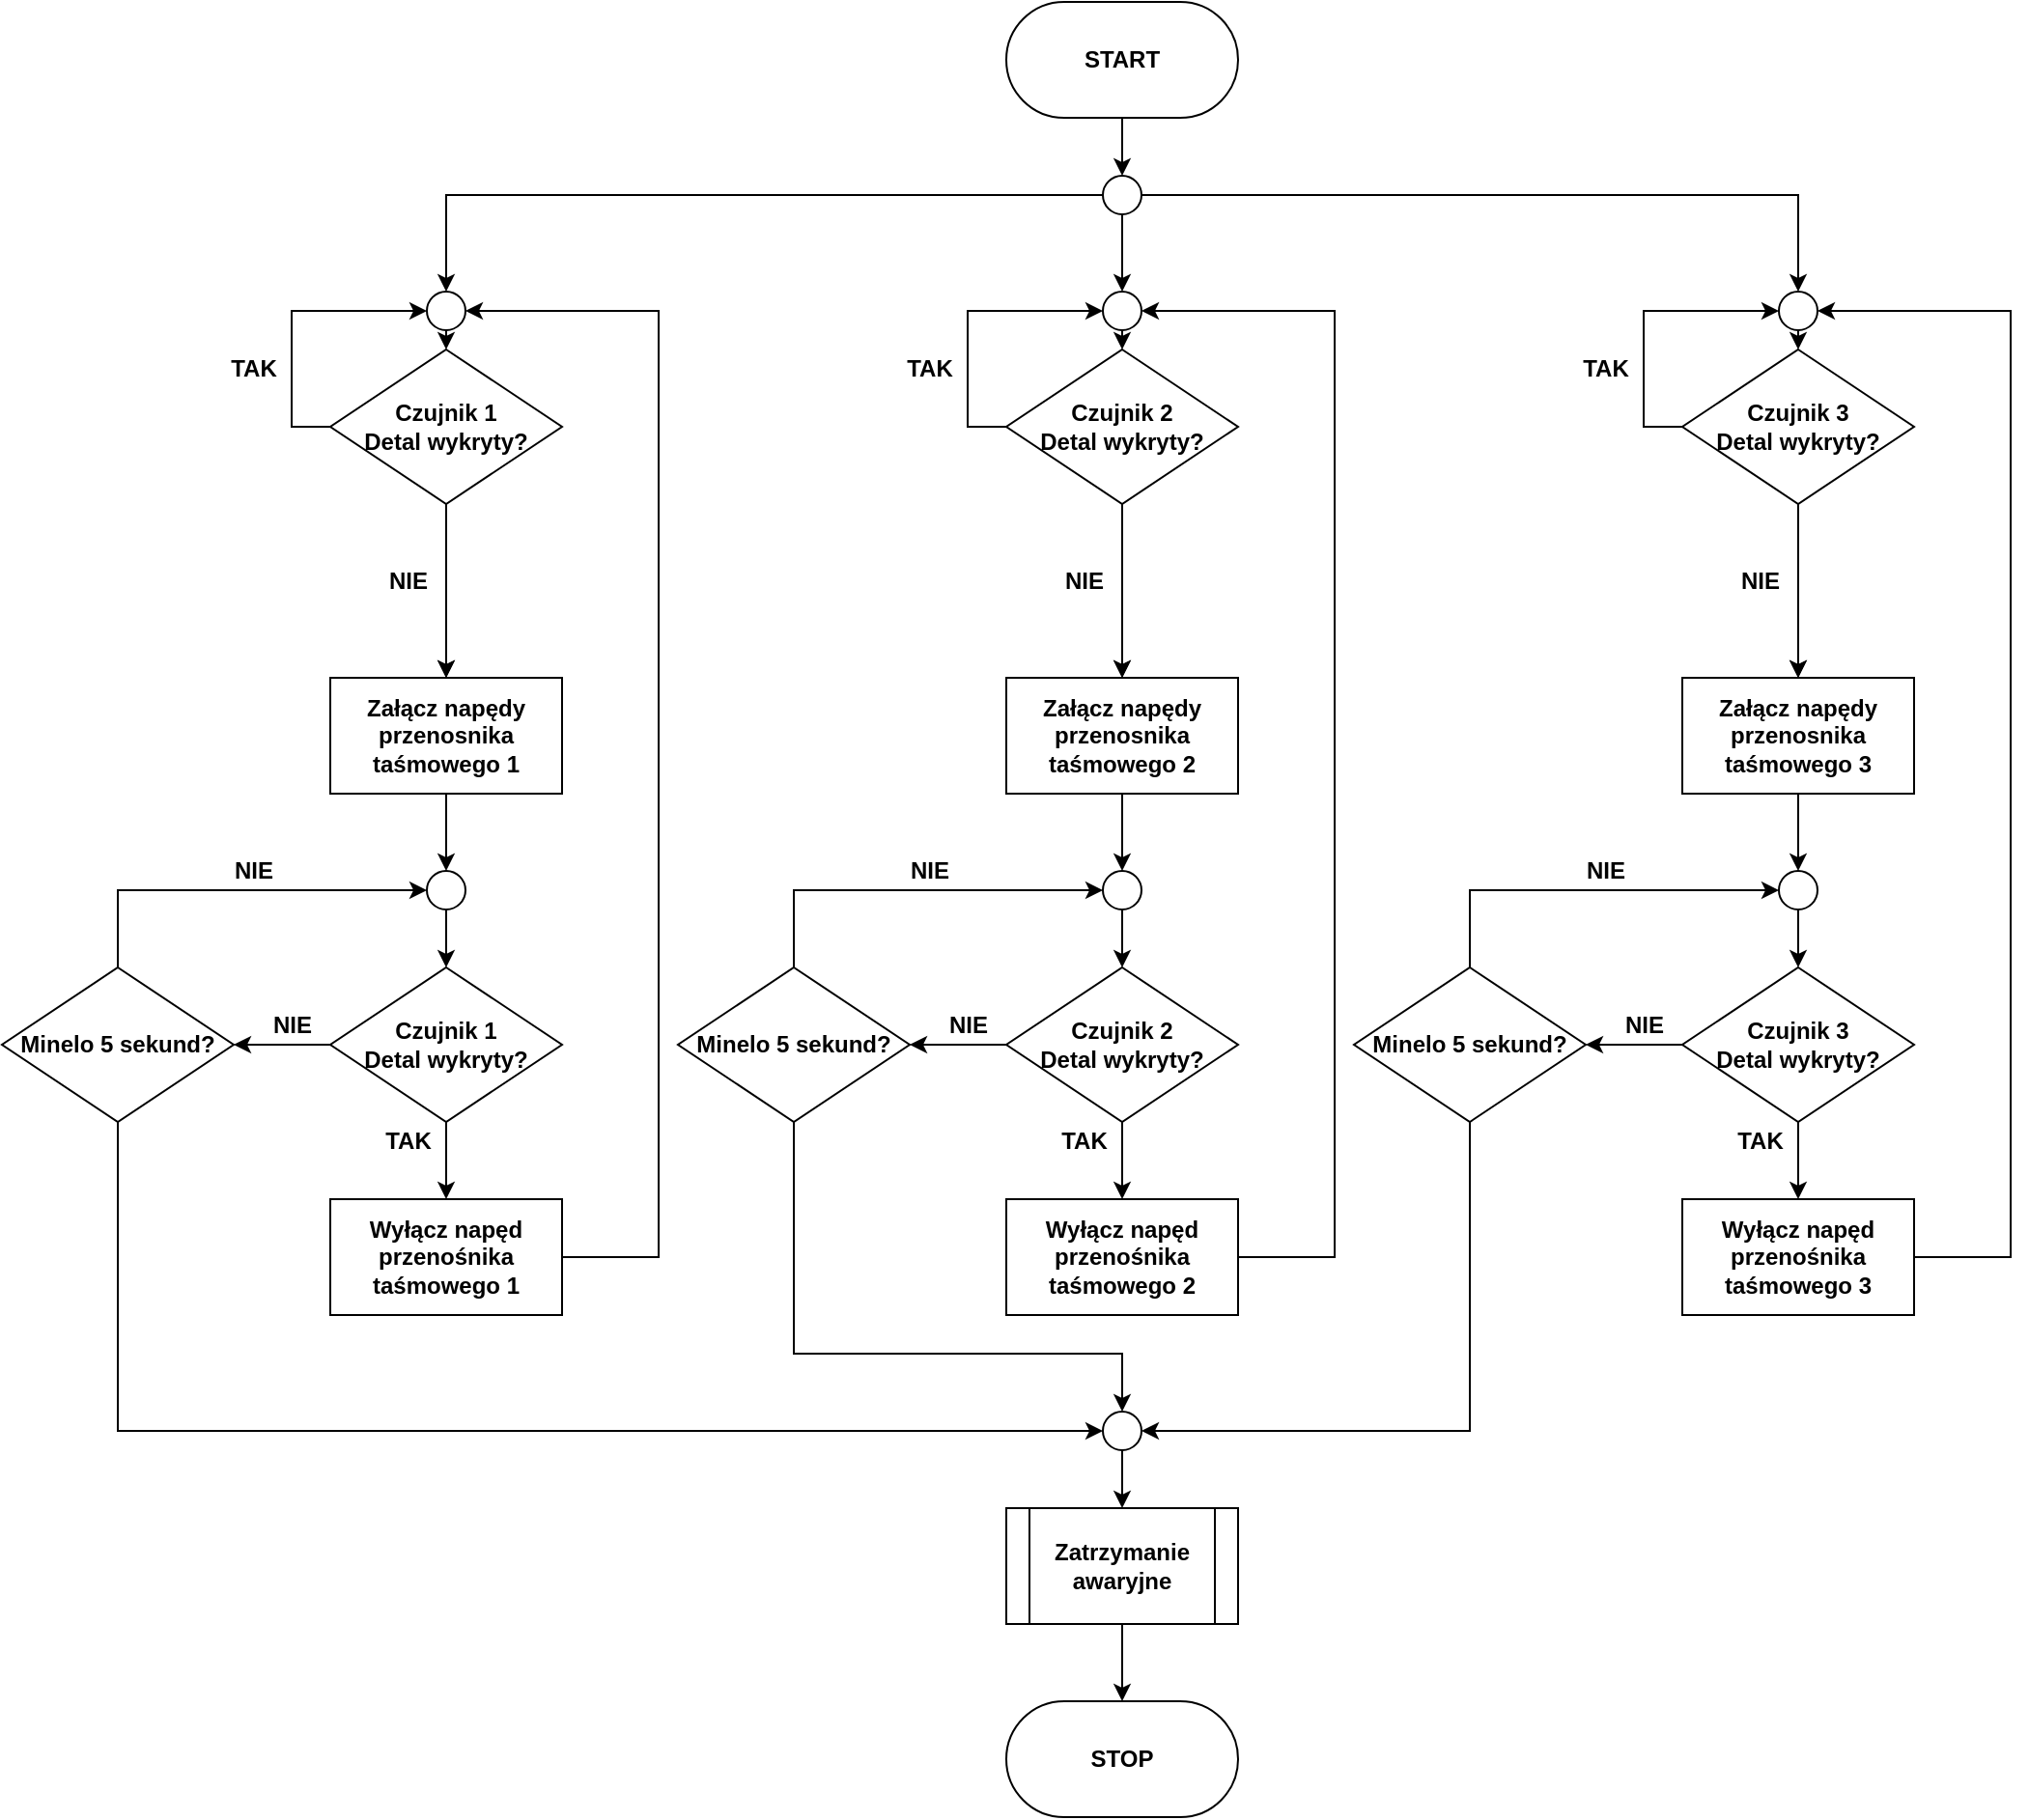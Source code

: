 <mxfile version="16.1.2" type="device"><diagram id="C5RBs43oDa-KdzZeNtuy" name="Page-1"><mxGraphModel dx="2125" dy="1994" grid="1" gridSize="10" guides="1" tooltips="1" connect="1" arrows="1" fold="1" page="1" pageScale="1" pageWidth="827" pageHeight="1169" math="0" shadow="0"><root><mxCell id="WIyWlLk6GJQsqaUBKTNV-0"/><mxCell id="WIyWlLk6GJQsqaUBKTNV-1" parent="WIyWlLk6GJQsqaUBKTNV-0"/><mxCell id="izJ5xOuaQcStlPYnSFU2-5" value="" style="edgeStyle=orthogonalEdgeStyle;rounded=0;orthogonalLoop=1;jettySize=auto;html=1;" edge="1" parent="WIyWlLk6GJQsqaUBKTNV-1" source="izJ5xOuaQcStlPYnSFU2-0" target="izJ5xOuaQcStlPYnSFU2-4"><mxGeometry relative="1" as="geometry"/></mxCell><mxCell id="izJ5xOuaQcStlPYnSFU2-0" value="START" style="rounded=1;whiteSpace=wrap;html=1;arcSize=50;fontStyle=1" vertex="1" parent="WIyWlLk6GJQsqaUBKTNV-1"><mxGeometry x="140" y="-20" width="120" height="60" as="geometry"/></mxCell><mxCell id="izJ5xOuaQcStlPYnSFU2-15" value="" style="edgeStyle=orthogonalEdgeStyle;rounded=0;orthogonalLoop=1;jettySize=auto;html=1;" edge="1" parent="WIyWlLk6GJQsqaUBKTNV-1" source="izJ5xOuaQcStlPYnSFU2-1" target="izJ5xOuaQcStlPYnSFU2-14"><mxGeometry relative="1" as="geometry"/></mxCell><mxCell id="izJ5xOuaQcStlPYnSFU2-27" style="edgeStyle=orthogonalEdgeStyle;rounded=0;orthogonalLoop=1;jettySize=auto;html=1;exitX=0;exitY=0.5;exitDx=0;exitDy=0;entryX=0;entryY=0.5;entryDx=0;entryDy=0;" edge="1" parent="WIyWlLk6GJQsqaUBKTNV-1" source="izJ5xOuaQcStlPYnSFU2-1" target="izJ5xOuaQcStlPYnSFU2-73"><mxGeometry relative="1" as="geometry"><mxPoint x="-170" y="140" as="targetPoint"/></mxGeometry></mxCell><mxCell id="izJ5xOuaQcStlPYnSFU2-31" value="" style="edgeStyle=orthogonalEdgeStyle;rounded=0;orthogonalLoop=1;jettySize=auto;html=1;" edge="1" parent="WIyWlLk6GJQsqaUBKTNV-1" source="izJ5xOuaQcStlPYnSFU2-1" target="izJ5xOuaQcStlPYnSFU2-14"><mxGeometry relative="1" as="geometry"/></mxCell><mxCell id="izJ5xOuaQcStlPYnSFU2-1" value="&lt;b&gt;Czujnik 1&lt;br&gt;Detal wykryty?&lt;/b&gt;" style="rhombus;whiteSpace=wrap;html=1;" vertex="1" parent="WIyWlLk6GJQsqaUBKTNV-1"><mxGeometry x="-210" y="160" width="120" height="80" as="geometry"/></mxCell><mxCell id="izJ5xOuaQcStlPYnSFU2-6" style="edgeStyle=orthogonalEdgeStyle;rounded=0;orthogonalLoop=1;jettySize=auto;html=1;entryX=0.5;entryY=0;entryDx=0;entryDy=0;" edge="1" parent="WIyWlLk6GJQsqaUBKTNV-1" source="izJ5xOuaQcStlPYnSFU2-4" target="izJ5xOuaQcStlPYnSFU2-73"><mxGeometry relative="1" as="geometry"><mxPoint x="-150" y="90" as="targetPoint"/><Array as="points"><mxPoint x="-150" y="80"/></Array></mxGeometry></mxCell><mxCell id="izJ5xOuaQcStlPYnSFU2-121" style="edgeStyle=orthogonalEdgeStyle;rounded=0;orthogonalLoop=1;jettySize=auto;html=1;entryX=0.5;entryY=0;entryDx=0;entryDy=0;" edge="1" parent="WIyWlLk6GJQsqaUBKTNV-1" source="izJ5xOuaQcStlPYnSFU2-4" target="izJ5xOuaQcStlPYnSFU2-98"><mxGeometry relative="1" as="geometry"/></mxCell><mxCell id="izJ5xOuaQcStlPYnSFU2-122" style="edgeStyle=orthogonalEdgeStyle;rounded=0;orthogonalLoop=1;jettySize=auto;html=1;entryX=0.5;entryY=0;entryDx=0;entryDy=0;" edge="1" parent="WIyWlLk6GJQsqaUBKTNV-1" source="izJ5xOuaQcStlPYnSFU2-4" target="izJ5xOuaQcStlPYnSFU2-120"><mxGeometry relative="1" as="geometry"/></mxCell><mxCell id="izJ5xOuaQcStlPYnSFU2-4" value="" style="ellipse;whiteSpace=wrap;html=1;" vertex="1" parent="WIyWlLk6GJQsqaUBKTNV-1"><mxGeometry x="190" y="70" width="20" height="20" as="geometry"/></mxCell><mxCell id="izJ5xOuaQcStlPYnSFU2-53" style="edgeStyle=orthogonalEdgeStyle;rounded=0;orthogonalLoop=1;jettySize=auto;html=1;entryX=0.5;entryY=0;entryDx=0;entryDy=0;" edge="1" parent="WIyWlLk6GJQsqaUBKTNV-1" source="izJ5xOuaQcStlPYnSFU2-14" target="izJ5xOuaQcStlPYnSFU2-45"><mxGeometry relative="1" as="geometry"/></mxCell><mxCell id="izJ5xOuaQcStlPYnSFU2-14" value="&lt;b&gt;Załącz napędy przenosnika taśmowego 1&lt;/b&gt;" style="whiteSpace=wrap;html=1;" vertex="1" parent="WIyWlLk6GJQsqaUBKTNV-1"><mxGeometry x="-210" y="330" width="120" height="60" as="geometry"/></mxCell><mxCell id="izJ5xOuaQcStlPYnSFU2-32" value="&lt;b&gt;NIE&lt;/b&gt;" style="text;html=1;align=center;verticalAlign=middle;resizable=0;points=[];autosize=1;strokeColor=none;fillColor=none;" vertex="1" parent="WIyWlLk6GJQsqaUBKTNV-1"><mxGeometry x="-190" y="270" width="40" height="20" as="geometry"/></mxCell><mxCell id="izJ5xOuaQcStlPYnSFU2-35" value="&lt;b&gt;TAK&lt;/b&gt;" style="text;html=1;align=center;verticalAlign=middle;resizable=0;points=[];autosize=1;strokeColor=none;fillColor=none;" vertex="1" parent="WIyWlLk6GJQsqaUBKTNV-1"><mxGeometry x="-270" y="160" width="40" height="20" as="geometry"/></mxCell><mxCell id="izJ5xOuaQcStlPYnSFU2-47" value="" style="edgeStyle=orthogonalEdgeStyle;rounded=0;orthogonalLoop=1;jettySize=auto;html=1;" edge="1" parent="WIyWlLk6GJQsqaUBKTNV-1" source="izJ5xOuaQcStlPYnSFU2-39" target="izJ5xOuaQcStlPYnSFU2-42"><mxGeometry relative="1" as="geometry"/></mxCell><mxCell id="izJ5xOuaQcStlPYnSFU2-49" value="" style="edgeStyle=orthogonalEdgeStyle;rounded=0;orthogonalLoop=1;jettySize=auto;html=1;" edge="1" parent="WIyWlLk6GJQsqaUBKTNV-1" source="izJ5xOuaQcStlPYnSFU2-39" target="izJ5xOuaQcStlPYnSFU2-43"><mxGeometry relative="1" as="geometry"/></mxCell><mxCell id="izJ5xOuaQcStlPYnSFU2-39" value="&lt;b&gt;Czujnik 1&lt;br&gt;Detal wykryty?&lt;/b&gt;" style="rhombus;whiteSpace=wrap;html=1;" vertex="1" parent="WIyWlLk6GJQsqaUBKTNV-1"><mxGeometry x="-210" y="480" width="120" height="80" as="geometry"/></mxCell><mxCell id="izJ5xOuaQcStlPYnSFU2-44" style="edgeStyle=orthogonalEdgeStyle;rounded=0;orthogonalLoop=1;jettySize=auto;html=1;entryX=0;entryY=0.5;entryDx=0;entryDy=0;" edge="1" parent="WIyWlLk6GJQsqaUBKTNV-1" source="izJ5xOuaQcStlPYnSFU2-42" target="izJ5xOuaQcStlPYnSFU2-45"><mxGeometry relative="1" as="geometry"><mxPoint x="-320" y="430" as="targetPoint"/><Array as="points"><mxPoint x="-320" y="440"/></Array></mxGeometry></mxCell><mxCell id="izJ5xOuaQcStlPYnSFU2-127" style="edgeStyle=orthogonalEdgeStyle;rounded=0;orthogonalLoop=1;jettySize=auto;html=1;entryX=0;entryY=0.5;entryDx=0;entryDy=0;" edge="1" parent="WIyWlLk6GJQsqaUBKTNV-1" source="izJ5xOuaQcStlPYnSFU2-42" target="izJ5xOuaQcStlPYnSFU2-123"><mxGeometry relative="1" as="geometry"><Array as="points"><mxPoint x="-320" y="720"/></Array></mxGeometry></mxCell><mxCell id="izJ5xOuaQcStlPYnSFU2-42" value="&lt;b&gt;Minelo 5 sekund?&lt;/b&gt;" style="rhombus;whiteSpace=wrap;html=1;" vertex="1" parent="WIyWlLk6GJQsqaUBKTNV-1"><mxGeometry x="-380" y="480" width="120" height="80" as="geometry"/></mxCell><mxCell id="izJ5xOuaQcStlPYnSFU2-72" style="edgeStyle=orthogonalEdgeStyle;rounded=0;orthogonalLoop=1;jettySize=auto;html=1;entryX=1;entryY=0.5;entryDx=0;entryDy=0;" edge="1" parent="WIyWlLk6GJQsqaUBKTNV-1" source="izJ5xOuaQcStlPYnSFU2-43" target="izJ5xOuaQcStlPYnSFU2-73"><mxGeometry relative="1" as="geometry"><mxPoint x="-130" y="140" as="targetPoint"/><Array as="points"><mxPoint x="-40" y="630"/><mxPoint x="-40" y="140"/></Array></mxGeometry></mxCell><mxCell id="izJ5xOuaQcStlPYnSFU2-43" value="&lt;b&gt;Wyłącz napęd przenośnika taśmowego 1&lt;/b&gt;" style="whiteSpace=wrap;html=1;" vertex="1" parent="WIyWlLk6GJQsqaUBKTNV-1"><mxGeometry x="-210" y="600" width="120" height="60" as="geometry"/></mxCell><mxCell id="izJ5xOuaQcStlPYnSFU2-52" style="edgeStyle=orthogonalEdgeStyle;rounded=0;orthogonalLoop=1;jettySize=auto;html=1;entryX=0.5;entryY=0;entryDx=0;entryDy=0;" edge="1" parent="WIyWlLk6GJQsqaUBKTNV-1" source="izJ5xOuaQcStlPYnSFU2-45" target="izJ5xOuaQcStlPYnSFU2-39"><mxGeometry relative="1" as="geometry"/></mxCell><mxCell id="izJ5xOuaQcStlPYnSFU2-45" value="" style="ellipse;whiteSpace=wrap;html=1;" vertex="1" parent="WIyWlLk6GJQsqaUBKTNV-1"><mxGeometry x="-160" y="430" width="20" height="20" as="geometry"/></mxCell><mxCell id="izJ5xOuaQcStlPYnSFU2-46" value="&lt;b&gt;NIE&lt;/b&gt;" style="text;html=1;align=center;verticalAlign=middle;resizable=0;points=[];autosize=1;strokeColor=none;fillColor=none;" vertex="1" parent="WIyWlLk6GJQsqaUBKTNV-1"><mxGeometry x="-270" y="420" width="40" height="20" as="geometry"/></mxCell><mxCell id="izJ5xOuaQcStlPYnSFU2-48" value="&lt;b&gt;NIE&lt;/b&gt;" style="text;html=1;align=center;verticalAlign=middle;resizable=0;points=[];autosize=1;strokeColor=none;fillColor=none;" vertex="1" parent="WIyWlLk6GJQsqaUBKTNV-1"><mxGeometry x="-250" y="500" width="40" height="20" as="geometry"/></mxCell><mxCell id="izJ5xOuaQcStlPYnSFU2-50" value="&lt;b&gt;TAK&lt;/b&gt;" style="text;html=1;align=center;verticalAlign=middle;resizable=0;points=[];autosize=1;strokeColor=none;fillColor=none;" vertex="1" parent="WIyWlLk6GJQsqaUBKTNV-1"><mxGeometry x="-190" y="560" width="40" height="20" as="geometry"/></mxCell><mxCell id="izJ5xOuaQcStlPYnSFU2-133" value="" style="edgeStyle=orthogonalEdgeStyle;rounded=0;orthogonalLoop=1;jettySize=auto;html=1;" edge="1" parent="WIyWlLk6GJQsqaUBKTNV-1" source="izJ5xOuaQcStlPYnSFU2-58" target="izJ5xOuaQcStlPYnSFU2-132"><mxGeometry relative="1" as="geometry"/></mxCell><mxCell id="izJ5xOuaQcStlPYnSFU2-58" value="&lt;b&gt;Zatrzymanie awaryjne&lt;/b&gt;" style="shape=process;whiteSpace=wrap;html=1;backgroundOutline=1;" vertex="1" parent="WIyWlLk6GJQsqaUBKTNV-1"><mxGeometry x="140" y="760" width="120" height="60" as="geometry"/></mxCell><mxCell id="izJ5xOuaQcStlPYnSFU2-76" style="edgeStyle=orthogonalEdgeStyle;rounded=0;orthogonalLoop=1;jettySize=auto;html=1;exitX=0.5;exitY=1;exitDx=0;exitDy=0;entryX=0.5;entryY=0;entryDx=0;entryDy=0;" edge="1" parent="WIyWlLk6GJQsqaUBKTNV-1" source="izJ5xOuaQcStlPYnSFU2-73" target="izJ5xOuaQcStlPYnSFU2-1"><mxGeometry relative="1" as="geometry"/></mxCell><mxCell id="izJ5xOuaQcStlPYnSFU2-73" value="" style="ellipse;whiteSpace=wrap;html=1;" vertex="1" parent="WIyWlLk6GJQsqaUBKTNV-1"><mxGeometry x="-160" y="130" width="20" height="20" as="geometry"/></mxCell><mxCell id="izJ5xOuaQcStlPYnSFU2-77" value="" style="edgeStyle=orthogonalEdgeStyle;rounded=0;orthogonalLoop=1;jettySize=auto;html=1;" edge="1" parent="WIyWlLk6GJQsqaUBKTNV-1" source="izJ5xOuaQcStlPYnSFU2-80" target="izJ5xOuaQcStlPYnSFU2-82"><mxGeometry relative="1" as="geometry"/></mxCell><mxCell id="izJ5xOuaQcStlPYnSFU2-78" style="edgeStyle=orthogonalEdgeStyle;rounded=0;orthogonalLoop=1;jettySize=auto;html=1;exitX=0;exitY=0.5;exitDx=0;exitDy=0;entryX=0;entryY=0.5;entryDx=0;entryDy=0;" edge="1" parent="WIyWlLk6GJQsqaUBKTNV-1" source="izJ5xOuaQcStlPYnSFU2-80" target="izJ5xOuaQcStlPYnSFU2-98"><mxGeometry relative="1" as="geometry"><mxPoint x="180" y="140" as="targetPoint"/></mxGeometry></mxCell><mxCell id="izJ5xOuaQcStlPYnSFU2-79" value="" style="edgeStyle=orthogonalEdgeStyle;rounded=0;orthogonalLoop=1;jettySize=auto;html=1;" edge="1" parent="WIyWlLk6GJQsqaUBKTNV-1" source="izJ5xOuaQcStlPYnSFU2-80" target="izJ5xOuaQcStlPYnSFU2-82"><mxGeometry relative="1" as="geometry"/></mxCell><mxCell id="izJ5xOuaQcStlPYnSFU2-80" value="&lt;b&gt;Czujnik 2&lt;br&gt;Detal wykryty?&lt;/b&gt;" style="rhombus;whiteSpace=wrap;html=1;" vertex="1" parent="WIyWlLk6GJQsqaUBKTNV-1"><mxGeometry x="140" y="160" width="120" height="80" as="geometry"/></mxCell><mxCell id="izJ5xOuaQcStlPYnSFU2-81" style="edgeStyle=orthogonalEdgeStyle;rounded=0;orthogonalLoop=1;jettySize=auto;html=1;entryX=0.5;entryY=0;entryDx=0;entryDy=0;" edge="1" parent="WIyWlLk6GJQsqaUBKTNV-1" source="izJ5xOuaQcStlPYnSFU2-82" target="izJ5xOuaQcStlPYnSFU2-93"><mxGeometry relative="1" as="geometry"/></mxCell><mxCell id="izJ5xOuaQcStlPYnSFU2-82" value="&lt;b&gt;Załącz napędy przenosnika taśmowego 2&lt;/b&gt;" style="whiteSpace=wrap;html=1;" vertex="1" parent="WIyWlLk6GJQsqaUBKTNV-1"><mxGeometry x="140" y="330" width="120" height="60" as="geometry"/></mxCell><mxCell id="izJ5xOuaQcStlPYnSFU2-83" value="&lt;b&gt;NIE&lt;/b&gt;" style="text;html=1;align=center;verticalAlign=middle;resizable=0;points=[];autosize=1;strokeColor=none;fillColor=none;" vertex="1" parent="WIyWlLk6GJQsqaUBKTNV-1"><mxGeometry x="160" y="270" width="40" height="20" as="geometry"/></mxCell><mxCell id="izJ5xOuaQcStlPYnSFU2-84" value="&lt;b&gt;TAK&lt;/b&gt;" style="text;html=1;align=center;verticalAlign=middle;resizable=0;points=[];autosize=1;strokeColor=none;fillColor=none;" vertex="1" parent="WIyWlLk6GJQsqaUBKTNV-1"><mxGeometry x="80" y="160" width="40" height="20" as="geometry"/></mxCell><mxCell id="izJ5xOuaQcStlPYnSFU2-85" value="" style="edgeStyle=orthogonalEdgeStyle;rounded=0;orthogonalLoop=1;jettySize=auto;html=1;" edge="1" parent="WIyWlLk6GJQsqaUBKTNV-1" source="izJ5xOuaQcStlPYnSFU2-87" target="izJ5xOuaQcStlPYnSFU2-89"><mxGeometry relative="1" as="geometry"/></mxCell><mxCell id="izJ5xOuaQcStlPYnSFU2-86" value="" style="edgeStyle=orthogonalEdgeStyle;rounded=0;orthogonalLoop=1;jettySize=auto;html=1;" edge="1" parent="WIyWlLk6GJQsqaUBKTNV-1" source="izJ5xOuaQcStlPYnSFU2-87" target="izJ5xOuaQcStlPYnSFU2-91"><mxGeometry relative="1" as="geometry"/></mxCell><mxCell id="izJ5xOuaQcStlPYnSFU2-87" value="&lt;b&gt;Czujnik 2&lt;br&gt;Detal wykryty?&lt;/b&gt;" style="rhombus;whiteSpace=wrap;html=1;" vertex="1" parent="WIyWlLk6GJQsqaUBKTNV-1"><mxGeometry x="140" y="480" width="120" height="80" as="geometry"/></mxCell><mxCell id="izJ5xOuaQcStlPYnSFU2-88" style="edgeStyle=orthogonalEdgeStyle;rounded=0;orthogonalLoop=1;jettySize=auto;html=1;entryX=0;entryY=0.5;entryDx=0;entryDy=0;" edge="1" parent="WIyWlLk6GJQsqaUBKTNV-1" source="izJ5xOuaQcStlPYnSFU2-89" target="izJ5xOuaQcStlPYnSFU2-93"><mxGeometry relative="1" as="geometry"><mxPoint x="30" y="430" as="targetPoint"/><Array as="points"><mxPoint x="30" y="440"/></Array></mxGeometry></mxCell><mxCell id="izJ5xOuaQcStlPYnSFU2-125" style="edgeStyle=orthogonalEdgeStyle;rounded=0;orthogonalLoop=1;jettySize=auto;html=1;entryX=0.5;entryY=0;entryDx=0;entryDy=0;" edge="1" parent="WIyWlLk6GJQsqaUBKTNV-1" source="izJ5xOuaQcStlPYnSFU2-89" target="izJ5xOuaQcStlPYnSFU2-123"><mxGeometry relative="1" as="geometry"><Array as="points"><mxPoint x="30" y="680"/><mxPoint x="200" y="680"/></Array></mxGeometry></mxCell><mxCell id="izJ5xOuaQcStlPYnSFU2-89" value="&lt;b&gt;Minelo 5 sekund?&lt;/b&gt;" style="rhombus;whiteSpace=wrap;html=1;" vertex="1" parent="WIyWlLk6GJQsqaUBKTNV-1"><mxGeometry x="-30" y="480" width="120" height="80" as="geometry"/></mxCell><mxCell id="izJ5xOuaQcStlPYnSFU2-90" style="edgeStyle=orthogonalEdgeStyle;rounded=0;orthogonalLoop=1;jettySize=auto;html=1;entryX=1;entryY=0.5;entryDx=0;entryDy=0;" edge="1" parent="WIyWlLk6GJQsqaUBKTNV-1" source="izJ5xOuaQcStlPYnSFU2-91" target="izJ5xOuaQcStlPYnSFU2-98"><mxGeometry relative="1" as="geometry"><mxPoint x="220" y="140" as="targetPoint"/><Array as="points"><mxPoint x="310" y="630"/><mxPoint x="310" y="140"/></Array></mxGeometry></mxCell><mxCell id="izJ5xOuaQcStlPYnSFU2-91" value="&lt;b&gt;Wyłącz napęd przenośnika taśmowego 2&lt;/b&gt;" style="whiteSpace=wrap;html=1;" vertex="1" parent="WIyWlLk6GJQsqaUBKTNV-1"><mxGeometry x="140" y="600" width="120" height="60" as="geometry"/></mxCell><mxCell id="izJ5xOuaQcStlPYnSFU2-92" style="edgeStyle=orthogonalEdgeStyle;rounded=0;orthogonalLoop=1;jettySize=auto;html=1;entryX=0.5;entryY=0;entryDx=0;entryDy=0;" edge="1" parent="WIyWlLk6GJQsqaUBKTNV-1" source="izJ5xOuaQcStlPYnSFU2-93" target="izJ5xOuaQcStlPYnSFU2-87"><mxGeometry relative="1" as="geometry"/></mxCell><mxCell id="izJ5xOuaQcStlPYnSFU2-93" value="" style="ellipse;whiteSpace=wrap;html=1;" vertex="1" parent="WIyWlLk6GJQsqaUBKTNV-1"><mxGeometry x="190" y="430" width="20" height="20" as="geometry"/></mxCell><mxCell id="izJ5xOuaQcStlPYnSFU2-94" value="&lt;b&gt;NIE&lt;/b&gt;" style="text;html=1;align=center;verticalAlign=middle;resizable=0;points=[];autosize=1;strokeColor=none;fillColor=none;" vertex="1" parent="WIyWlLk6GJQsqaUBKTNV-1"><mxGeometry x="80" y="420" width="40" height="20" as="geometry"/></mxCell><mxCell id="izJ5xOuaQcStlPYnSFU2-95" value="&lt;b&gt;NIE&lt;/b&gt;" style="text;html=1;align=center;verticalAlign=middle;resizable=0;points=[];autosize=1;strokeColor=none;fillColor=none;" vertex="1" parent="WIyWlLk6GJQsqaUBKTNV-1"><mxGeometry x="100" y="500" width="40" height="20" as="geometry"/></mxCell><mxCell id="izJ5xOuaQcStlPYnSFU2-96" value="&lt;b&gt;TAK&lt;/b&gt;" style="text;html=1;align=center;verticalAlign=middle;resizable=0;points=[];autosize=1;strokeColor=none;fillColor=none;" vertex="1" parent="WIyWlLk6GJQsqaUBKTNV-1"><mxGeometry x="160" y="560" width="40" height="20" as="geometry"/></mxCell><mxCell id="izJ5xOuaQcStlPYnSFU2-97" style="edgeStyle=orthogonalEdgeStyle;rounded=0;orthogonalLoop=1;jettySize=auto;html=1;exitX=0.5;exitY=1;exitDx=0;exitDy=0;entryX=0.5;entryY=0;entryDx=0;entryDy=0;" edge="1" parent="WIyWlLk6GJQsqaUBKTNV-1" source="izJ5xOuaQcStlPYnSFU2-98" target="izJ5xOuaQcStlPYnSFU2-80"><mxGeometry relative="1" as="geometry"/></mxCell><mxCell id="izJ5xOuaQcStlPYnSFU2-98" value="" style="ellipse;whiteSpace=wrap;html=1;" vertex="1" parent="WIyWlLk6GJQsqaUBKTNV-1"><mxGeometry x="190" y="130" width="20" height="20" as="geometry"/></mxCell><mxCell id="izJ5xOuaQcStlPYnSFU2-99" value="" style="edgeStyle=orthogonalEdgeStyle;rounded=0;orthogonalLoop=1;jettySize=auto;html=1;" edge="1" parent="WIyWlLk6GJQsqaUBKTNV-1" source="izJ5xOuaQcStlPYnSFU2-102" target="izJ5xOuaQcStlPYnSFU2-104"><mxGeometry relative="1" as="geometry"/></mxCell><mxCell id="izJ5xOuaQcStlPYnSFU2-100" style="edgeStyle=orthogonalEdgeStyle;rounded=0;orthogonalLoop=1;jettySize=auto;html=1;exitX=0;exitY=0.5;exitDx=0;exitDy=0;entryX=0;entryY=0.5;entryDx=0;entryDy=0;" edge="1" parent="WIyWlLk6GJQsqaUBKTNV-1" source="izJ5xOuaQcStlPYnSFU2-102" target="izJ5xOuaQcStlPYnSFU2-120"><mxGeometry relative="1" as="geometry"><mxPoint x="530" y="140" as="targetPoint"/></mxGeometry></mxCell><mxCell id="izJ5xOuaQcStlPYnSFU2-101" value="" style="edgeStyle=orthogonalEdgeStyle;rounded=0;orthogonalLoop=1;jettySize=auto;html=1;" edge="1" parent="WIyWlLk6GJQsqaUBKTNV-1" source="izJ5xOuaQcStlPYnSFU2-102" target="izJ5xOuaQcStlPYnSFU2-104"><mxGeometry relative="1" as="geometry"/></mxCell><mxCell id="izJ5xOuaQcStlPYnSFU2-102" value="&lt;b&gt;Czujnik 3&lt;br&gt;Detal wykryty?&lt;/b&gt;" style="rhombus;whiteSpace=wrap;html=1;" vertex="1" parent="WIyWlLk6GJQsqaUBKTNV-1"><mxGeometry x="490" y="160" width="120" height="80" as="geometry"/></mxCell><mxCell id="izJ5xOuaQcStlPYnSFU2-103" style="edgeStyle=orthogonalEdgeStyle;rounded=0;orthogonalLoop=1;jettySize=auto;html=1;entryX=0.5;entryY=0;entryDx=0;entryDy=0;" edge="1" parent="WIyWlLk6GJQsqaUBKTNV-1" source="izJ5xOuaQcStlPYnSFU2-104" target="izJ5xOuaQcStlPYnSFU2-115"><mxGeometry relative="1" as="geometry"/></mxCell><mxCell id="izJ5xOuaQcStlPYnSFU2-104" value="&lt;b&gt;Załącz napędy przenosnika taśmowego 3&lt;/b&gt;" style="whiteSpace=wrap;html=1;" vertex="1" parent="WIyWlLk6GJQsqaUBKTNV-1"><mxGeometry x="490" y="330" width="120" height="60" as="geometry"/></mxCell><mxCell id="izJ5xOuaQcStlPYnSFU2-105" value="&lt;b&gt;NIE&lt;/b&gt;" style="text;html=1;align=center;verticalAlign=middle;resizable=0;points=[];autosize=1;strokeColor=none;fillColor=none;" vertex="1" parent="WIyWlLk6GJQsqaUBKTNV-1"><mxGeometry x="510" y="270" width="40" height="20" as="geometry"/></mxCell><mxCell id="izJ5xOuaQcStlPYnSFU2-106" value="&lt;b&gt;TAK&lt;/b&gt;" style="text;html=1;align=center;verticalAlign=middle;resizable=0;points=[];autosize=1;strokeColor=none;fillColor=none;" vertex="1" parent="WIyWlLk6GJQsqaUBKTNV-1"><mxGeometry x="430" y="160" width="40" height="20" as="geometry"/></mxCell><mxCell id="izJ5xOuaQcStlPYnSFU2-107" value="" style="edgeStyle=orthogonalEdgeStyle;rounded=0;orthogonalLoop=1;jettySize=auto;html=1;" edge="1" parent="WIyWlLk6GJQsqaUBKTNV-1" source="izJ5xOuaQcStlPYnSFU2-109" target="izJ5xOuaQcStlPYnSFU2-111"><mxGeometry relative="1" as="geometry"/></mxCell><mxCell id="izJ5xOuaQcStlPYnSFU2-108" value="" style="edgeStyle=orthogonalEdgeStyle;rounded=0;orthogonalLoop=1;jettySize=auto;html=1;" edge="1" parent="WIyWlLk6GJQsqaUBKTNV-1" source="izJ5xOuaQcStlPYnSFU2-109" target="izJ5xOuaQcStlPYnSFU2-113"><mxGeometry relative="1" as="geometry"/></mxCell><mxCell id="izJ5xOuaQcStlPYnSFU2-109" value="&lt;b&gt;Czujnik 3&lt;br&gt;Detal wykryty?&lt;/b&gt;" style="rhombus;whiteSpace=wrap;html=1;" vertex="1" parent="WIyWlLk6GJQsqaUBKTNV-1"><mxGeometry x="490" y="480" width="120" height="80" as="geometry"/></mxCell><mxCell id="izJ5xOuaQcStlPYnSFU2-110" style="edgeStyle=orthogonalEdgeStyle;rounded=0;orthogonalLoop=1;jettySize=auto;html=1;entryX=0;entryY=0.5;entryDx=0;entryDy=0;" edge="1" parent="WIyWlLk6GJQsqaUBKTNV-1" source="izJ5xOuaQcStlPYnSFU2-111" target="izJ5xOuaQcStlPYnSFU2-115"><mxGeometry relative="1" as="geometry"><mxPoint x="380" y="430" as="targetPoint"/><Array as="points"><mxPoint x="380" y="440"/></Array></mxGeometry></mxCell><mxCell id="izJ5xOuaQcStlPYnSFU2-124" style="edgeStyle=orthogonalEdgeStyle;rounded=0;orthogonalLoop=1;jettySize=auto;html=1;entryX=1;entryY=0.5;entryDx=0;entryDy=0;" edge="1" parent="WIyWlLk6GJQsqaUBKTNV-1" source="izJ5xOuaQcStlPYnSFU2-111" target="izJ5xOuaQcStlPYnSFU2-123"><mxGeometry relative="1" as="geometry"><Array as="points"><mxPoint x="380" y="720"/></Array></mxGeometry></mxCell><mxCell id="izJ5xOuaQcStlPYnSFU2-111" value="&lt;b&gt;Minelo 5 sekund?&lt;/b&gt;" style="rhombus;whiteSpace=wrap;html=1;" vertex="1" parent="WIyWlLk6GJQsqaUBKTNV-1"><mxGeometry x="320" y="480" width="120" height="80" as="geometry"/></mxCell><mxCell id="izJ5xOuaQcStlPYnSFU2-112" style="edgeStyle=orthogonalEdgeStyle;rounded=0;orthogonalLoop=1;jettySize=auto;html=1;entryX=1;entryY=0.5;entryDx=0;entryDy=0;" edge="1" parent="WIyWlLk6GJQsqaUBKTNV-1" source="izJ5xOuaQcStlPYnSFU2-113" target="izJ5xOuaQcStlPYnSFU2-120"><mxGeometry relative="1" as="geometry"><mxPoint x="570" y="140" as="targetPoint"/><Array as="points"><mxPoint x="660" y="630"/><mxPoint x="660" y="140"/></Array></mxGeometry></mxCell><mxCell id="izJ5xOuaQcStlPYnSFU2-113" value="&lt;b&gt;Wyłącz napęd przenośnika taśmowego 3&lt;/b&gt;" style="whiteSpace=wrap;html=1;" vertex="1" parent="WIyWlLk6GJQsqaUBKTNV-1"><mxGeometry x="490" y="600" width="120" height="60" as="geometry"/></mxCell><mxCell id="izJ5xOuaQcStlPYnSFU2-114" style="edgeStyle=orthogonalEdgeStyle;rounded=0;orthogonalLoop=1;jettySize=auto;html=1;entryX=0.5;entryY=0;entryDx=0;entryDy=0;" edge="1" parent="WIyWlLk6GJQsqaUBKTNV-1" source="izJ5xOuaQcStlPYnSFU2-115" target="izJ5xOuaQcStlPYnSFU2-109"><mxGeometry relative="1" as="geometry"/></mxCell><mxCell id="izJ5xOuaQcStlPYnSFU2-115" value="" style="ellipse;whiteSpace=wrap;html=1;" vertex="1" parent="WIyWlLk6GJQsqaUBKTNV-1"><mxGeometry x="540" y="430" width="20" height="20" as="geometry"/></mxCell><mxCell id="izJ5xOuaQcStlPYnSFU2-116" value="&lt;b&gt;NIE&lt;/b&gt;" style="text;html=1;align=center;verticalAlign=middle;resizable=0;points=[];autosize=1;strokeColor=none;fillColor=none;" vertex="1" parent="WIyWlLk6GJQsqaUBKTNV-1"><mxGeometry x="430" y="420" width="40" height="20" as="geometry"/></mxCell><mxCell id="izJ5xOuaQcStlPYnSFU2-117" value="&lt;b&gt;NIE&lt;/b&gt;" style="text;html=1;align=center;verticalAlign=middle;resizable=0;points=[];autosize=1;strokeColor=none;fillColor=none;" vertex="1" parent="WIyWlLk6GJQsqaUBKTNV-1"><mxGeometry x="450" y="500" width="40" height="20" as="geometry"/></mxCell><mxCell id="izJ5xOuaQcStlPYnSFU2-118" value="&lt;b&gt;TAK&lt;/b&gt;" style="text;html=1;align=center;verticalAlign=middle;resizable=0;points=[];autosize=1;strokeColor=none;fillColor=none;" vertex="1" parent="WIyWlLk6GJQsqaUBKTNV-1"><mxGeometry x="510" y="560" width="40" height="20" as="geometry"/></mxCell><mxCell id="izJ5xOuaQcStlPYnSFU2-119" style="edgeStyle=orthogonalEdgeStyle;rounded=0;orthogonalLoop=1;jettySize=auto;html=1;exitX=0.5;exitY=1;exitDx=0;exitDy=0;entryX=0.5;entryY=0;entryDx=0;entryDy=0;" edge="1" parent="WIyWlLk6GJQsqaUBKTNV-1" source="izJ5xOuaQcStlPYnSFU2-120" target="izJ5xOuaQcStlPYnSFU2-102"><mxGeometry relative="1" as="geometry"/></mxCell><mxCell id="izJ5xOuaQcStlPYnSFU2-120" value="" style="ellipse;whiteSpace=wrap;html=1;" vertex="1" parent="WIyWlLk6GJQsqaUBKTNV-1"><mxGeometry x="540" y="130" width="20" height="20" as="geometry"/></mxCell><mxCell id="izJ5xOuaQcStlPYnSFU2-129" value="" style="edgeStyle=orthogonalEdgeStyle;rounded=0;orthogonalLoop=1;jettySize=auto;html=1;" edge="1" parent="WIyWlLk6GJQsqaUBKTNV-1" source="izJ5xOuaQcStlPYnSFU2-123" target="izJ5xOuaQcStlPYnSFU2-58"><mxGeometry relative="1" as="geometry"/></mxCell><mxCell id="izJ5xOuaQcStlPYnSFU2-123" value="" style="ellipse;whiteSpace=wrap;html=1;" vertex="1" parent="WIyWlLk6GJQsqaUBKTNV-1"><mxGeometry x="190" y="710" width="20" height="20" as="geometry"/></mxCell><mxCell id="izJ5xOuaQcStlPYnSFU2-132" value="STOP" style="rounded=1;whiteSpace=wrap;html=1;arcSize=50;fontStyle=1" vertex="1" parent="WIyWlLk6GJQsqaUBKTNV-1"><mxGeometry x="140" y="860" width="120" height="60" as="geometry"/></mxCell></root></mxGraphModel></diagram></mxfile>